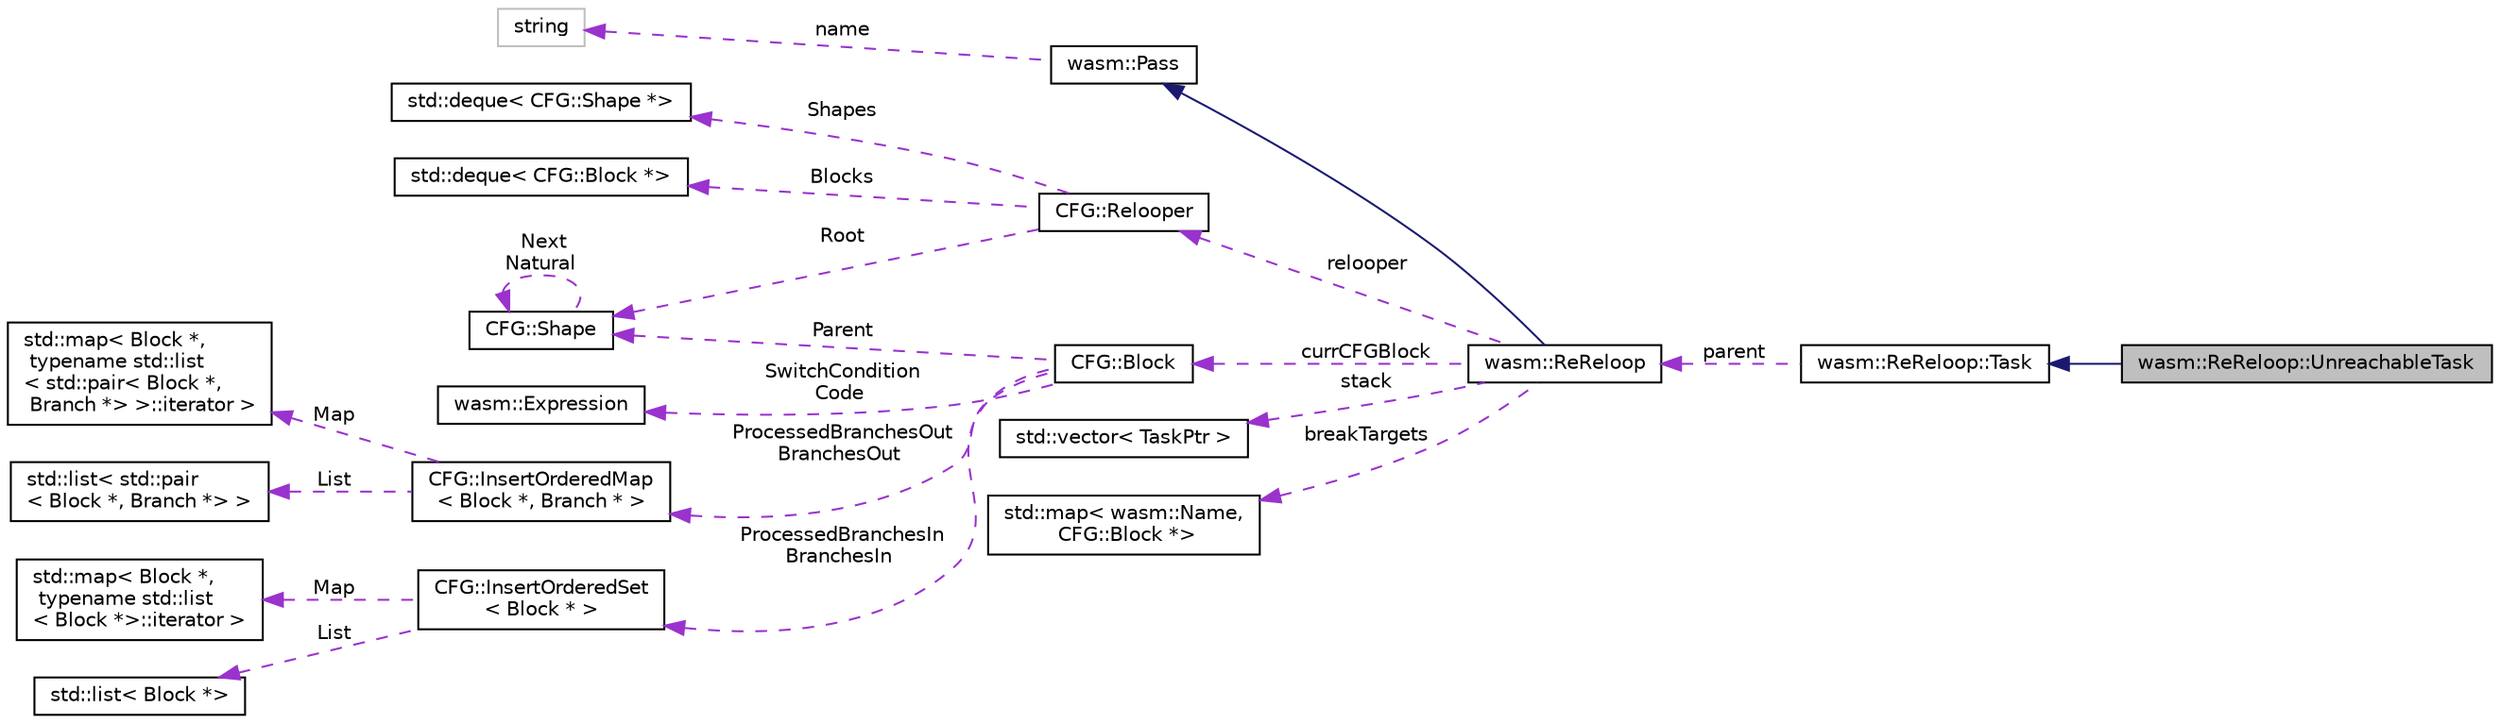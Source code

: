 digraph "wasm::ReReloop::UnreachableTask"
{
  edge [fontname="Helvetica",fontsize="10",labelfontname="Helvetica",labelfontsize="10"];
  node [fontname="Helvetica",fontsize="10",shape=record];
  rankdir="LR";
  Node2 [label="wasm::ReReloop::UnreachableTask",height=0.2,width=0.4,color="black", fillcolor="grey75", style="filled", fontcolor="black"];
  Node3 -> Node2 [dir="back",color="midnightblue",fontsize="10",style="solid",fontname="Helvetica"];
  Node3 [label="wasm::ReReloop::Task",height=0.2,width=0.4,color="black", fillcolor="white", style="filled",URL="$structwasm_1_1_re_reloop_1_1_task.html"];
  Node4 -> Node3 [dir="back",color="darkorchid3",fontsize="10",style="dashed",label=" parent" ,fontname="Helvetica"];
  Node4 [label="wasm::ReReloop",height=0.2,width=0.4,color="black", fillcolor="white", style="filled",URL="$structwasm_1_1_re_reloop.html"];
  Node5 -> Node4 [dir="back",color="midnightblue",fontsize="10",style="solid",fontname="Helvetica"];
  Node5 [label="wasm::Pass",height=0.2,width=0.4,color="black", fillcolor="white", style="filled",URL="$classwasm_1_1_pass.html"];
  Node6 -> Node5 [dir="back",color="darkorchid3",fontsize="10",style="dashed",label=" name" ,fontname="Helvetica"];
  Node6 [label="string",height=0.2,width=0.4,color="grey75", fillcolor="white", style="filled"];
  Node7 -> Node4 [dir="back",color="darkorchid3",fontsize="10",style="dashed",label=" relooper" ,fontname="Helvetica"];
  Node7 [label="CFG::Relooper",height=0.2,width=0.4,color="black", fillcolor="white", style="filled",URL="$struct_c_f_g_1_1_relooper.html"];
  Node8 -> Node7 [dir="back",color="darkorchid3",fontsize="10",style="dashed",label=" Shapes" ,fontname="Helvetica"];
  Node8 [label="std::deque\< CFG::Shape *\>",height=0.2,width=0.4,color="black", fillcolor="white", style="filled",URL="$classstd_1_1deque.html"];
  Node9 -> Node7 [dir="back",color="darkorchid3",fontsize="10",style="dashed",label=" Blocks" ,fontname="Helvetica"];
  Node9 [label="std::deque\< CFG::Block *\>",height=0.2,width=0.4,color="black", fillcolor="white", style="filled",URL="$classstd_1_1deque.html"];
  Node10 -> Node7 [dir="back",color="darkorchid3",fontsize="10",style="dashed",label=" Root" ,fontname="Helvetica"];
  Node10 [label="CFG::Shape",height=0.2,width=0.4,color="black", fillcolor="white", style="filled",URL="$struct_c_f_g_1_1_shape.html"];
  Node10 -> Node10 [dir="back",color="darkorchid3",fontsize="10",style="dashed",label=" Next\nNatural" ,fontname="Helvetica"];
  Node11 -> Node4 [dir="back",color="darkorchid3",fontsize="10",style="dashed",label=" stack" ,fontname="Helvetica"];
  Node11 [label="std::vector\< TaskPtr \>",height=0.2,width=0.4,color="black", fillcolor="white", style="filled",URL="$classstd_1_1vector.html"];
  Node12 -> Node4 [dir="back",color="darkorchid3",fontsize="10",style="dashed",label=" currCFGBlock" ,fontname="Helvetica"];
  Node12 [label="CFG::Block",height=0.2,width=0.4,color="black", fillcolor="white", style="filled",URL="$struct_c_f_g_1_1_block.html"];
  Node13 -> Node12 [dir="back",color="darkorchid3",fontsize="10",style="dashed",label=" SwitchCondition\nCode" ,fontname="Helvetica"];
  Node13 [label="wasm::Expression",height=0.2,width=0.4,color="black", fillcolor="white", style="filled",URL="$classwasm_1_1_expression.html"];
  Node14 -> Node12 [dir="back",color="darkorchid3",fontsize="10",style="dashed",label=" ProcessedBranchesOut\nBranchesOut" ,fontname="Helvetica"];
  Node14 [label="CFG::InsertOrderedMap\l\< Block *, Branch * \>",height=0.2,width=0.4,color="black", fillcolor="white", style="filled",URL="$struct_c_f_g_1_1_insert_ordered_map.html"];
  Node15 -> Node14 [dir="back",color="darkorchid3",fontsize="10",style="dashed",label=" Map" ,fontname="Helvetica"];
  Node15 [label="std::map\< Block *,\l typename std::list\l\< std::pair\< Block *,\l Branch *\> \>::iterator \>",height=0.2,width=0.4,color="black", fillcolor="white", style="filled",URL="$classstd_1_1map.html"];
  Node16 -> Node14 [dir="back",color="darkorchid3",fontsize="10",style="dashed",label=" List" ,fontname="Helvetica"];
  Node16 [label="std::list\< std::pair\l\< Block *, Branch *\> \>",height=0.2,width=0.4,color="black", fillcolor="white", style="filled",URL="$classstd_1_1list.html"];
  Node17 -> Node12 [dir="back",color="darkorchid3",fontsize="10",style="dashed",label=" ProcessedBranchesIn\nBranchesIn" ,fontname="Helvetica"];
  Node17 [label="CFG::InsertOrderedSet\l\< Block * \>",height=0.2,width=0.4,color="black", fillcolor="white", style="filled",URL="$struct_c_f_g_1_1_insert_ordered_set.html"];
  Node18 -> Node17 [dir="back",color="darkorchid3",fontsize="10",style="dashed",label=" Map" ,fontname="Helvetica"];
  Node18 [label="std::map\< Block *,\l typename std::list\l\< Block *\>::iterator \>",height=0.2,width=0.4,color="black", fillcolor="white", style="filled",URL="$classstd_1_1map.html"];
  Node19 -> Node17 [dir="back",color="darkorchid3",fontsize="10",style="dashed",label=" List" ,fontname="Helvetica"];
  Node19 [label="std::list\< Block *\>",height=0.2,width=0.4,color="black", fillcolor="white", style="filled",URL="$classstd_1_1list.html"];
  Node10 -> Node12 [dir="back",color="darkorchid3",fontsize="10",style="dashed",label=" Parent" ,fontname="Helvetica"];
  Node20 -> Node4 [dir="back",color="darkorchid3",fontsize="10",style="dashed",label=" breakTargets" ,fontname="Helvetica"];
  Node20 [label="std::map\< wasm::Name,\l CFG::Block *\>",height=0.2,width=0.4,color="black", fillcolor="white", style="filled",URL="$classstd_1_1map.html"];
}

